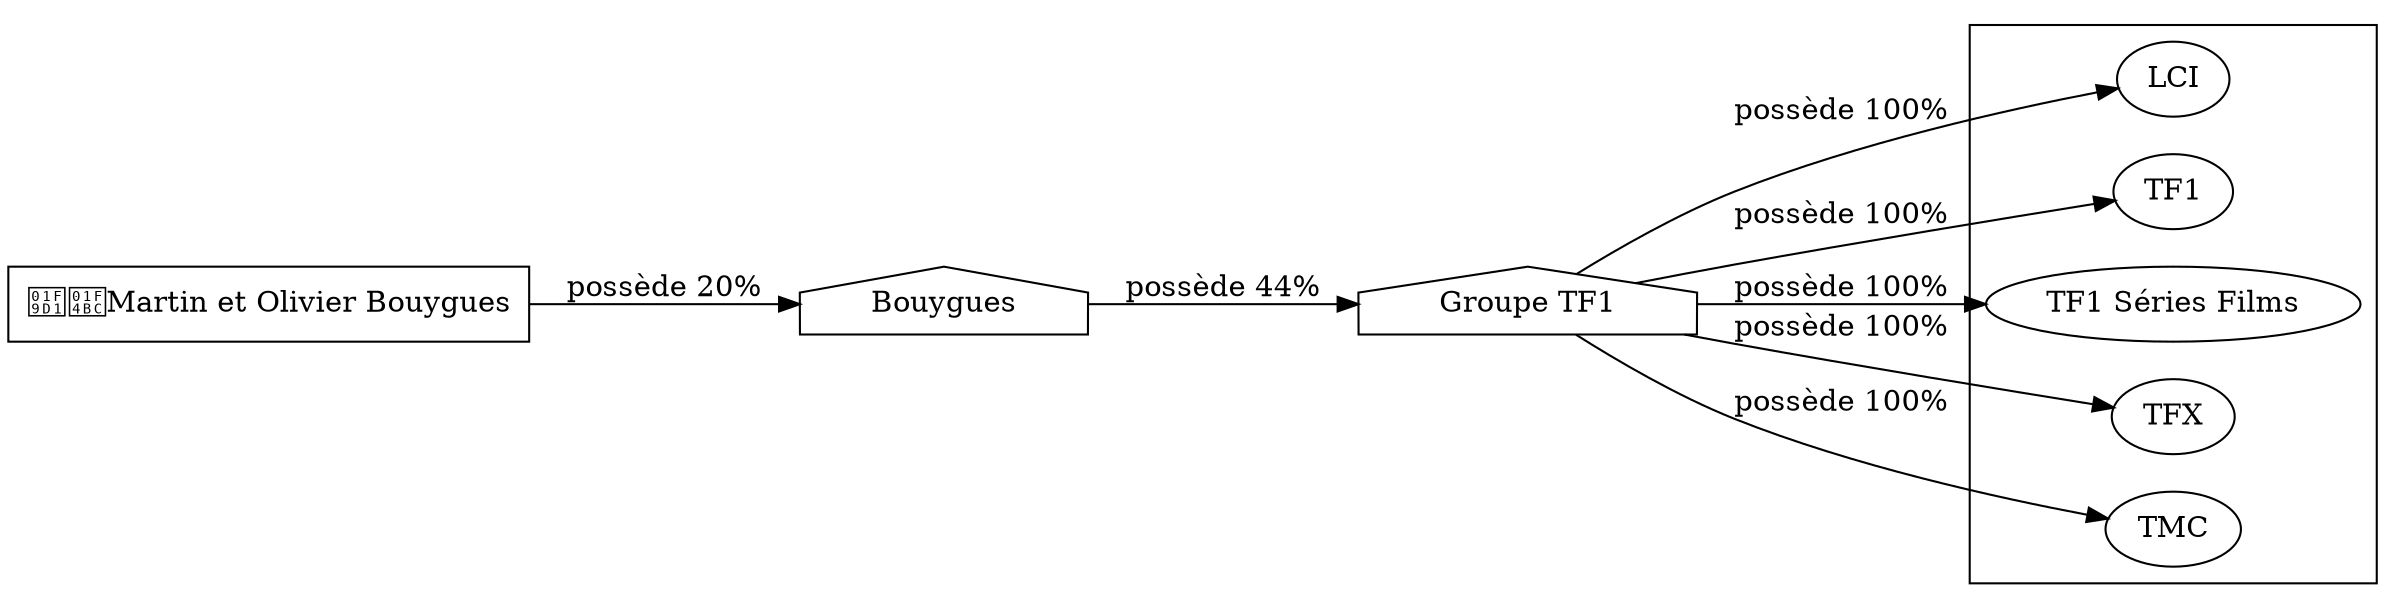 digraph {
  rankdir=LR;
  subgraph roots {
    
      "martin-et-olivier-bouygues-120"[label="🧑‍💼Martin et Olivier Bouygues" shape=box]
    
  }

  
    "bouygues-121"[label="Bouygues" shape=house]
  
    "groupe-tf1-122"[label="Groupe TF1" shape=house]
  

  subgraph clusterLeaves {
    
      "lci-125"[label="LCI"]
    
      "tf1-123"[label="TF1"]
    
      "tf1-series-films-126"[label="TF1 Séries Films"]
    
      "tfx-124"[label="TFX"]
    
      "tmc-127"[label="TMC"]
    
  }

  
    "martin-et-olivier-bouygues-120" -> "bouygues-121" [
      label="possède 20%"
    ]
  
    "bouygues-121" -> "groupe-tf1-122" [
      label="possède 44%"
    ]
  
    "groupe-tf1-122" -> "lci-125" [
      label="possède 100%"
    ]
  
    "groupe-tf1-122" -> "tf1-123" [
      label="possède 100%"
    ]
  
    "groupe-tf1-122" -> "tf1-series-films-126" [
      label="possède 100%"
    ]
  
    "groupe-tf1-122" -> "tfx-124" [
      label="possède 100%"
    ]
  
    "groupe-tf1-122" -> "tmc-127" [
      label="possède 100%"
    ]
  
}
